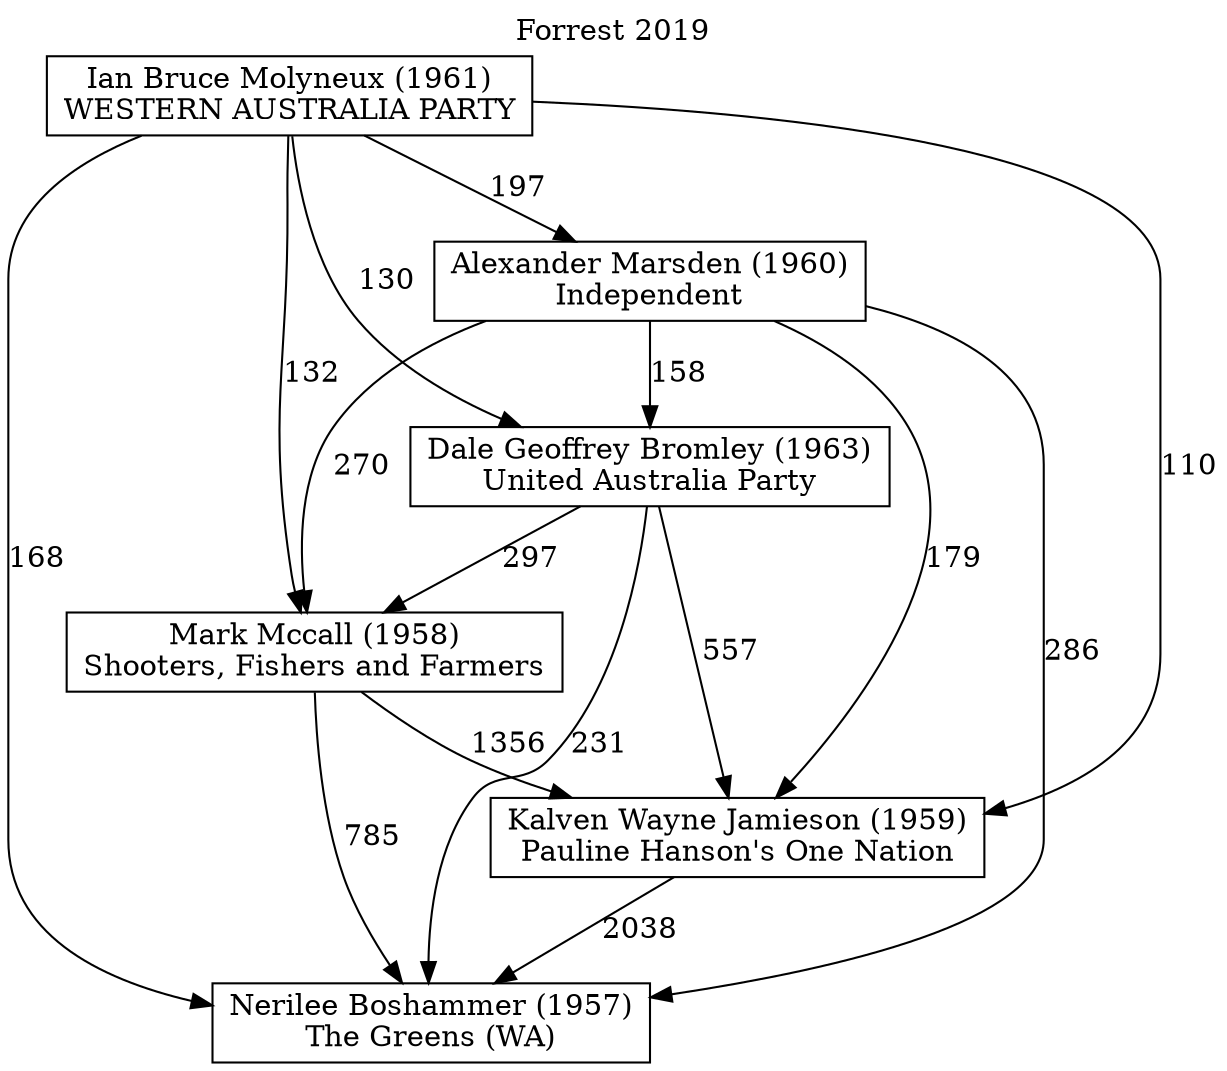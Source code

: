 // House preference flow
digraph "Nerilee Boshammer (1957)_Forrest_2019" {
	graph [label="Forrest 2019" labelloc=t mclimit=10]
	node [shape=box]
	"Nerilee Boshammer (1957)" [label="Nerilee Boshammer (1957)
The Greens (WA)"]
	"Kalven Wayne Jamieson (1959)" [label="Kalven Wayne Jamieson (1959)
Pauline Hanson's One Nation"]
	"Mark Mccall (1958)" [label="Mark Mccall (1958)
Shooters, Fishers and Farmers"]
	"Dale Geoffrey Bromley (1963)" [label="Dale Geoffrey Bromley (1963)
United Australia Party"]
	"Alexander Marsden (1960)" [label="Alexander Marsden (1960)
Independent"]
	"Ian Bruce Molyneux (1961)" [label="Ian Bruce Molyneux (1961)
WESTERN AUSTRALIA PARTY"]
	"Nerilee Boshammer (1957)" [label="Nerilee Boshammer (1957)
The Greens (WA)"]
	"Mark Mccall (1958)" [label="Mark Mccall (1958)
Shooters, Fishers and Farmers"]
	"Dale Geoffrey Bromley (1963)" [label="Dale Geoffrey Bromley (1963)
United Australia Party"]
	"Alexander Marsden (1960)" [label="Alexander Marsden (1960)
Independent"]
	"Ian Bruce Molyneux (1961)" [label="Ian Bruce Molyneux (1961)
WESTERN AUSTRALIA PARTY"]
	"Nerilee Boshammer (1957)" [label="Nerilee Boshammer (1957)
The Greens (WA)"]
	"Dale Geoffrey Bromley (1963)" [label="Dale Geoffrey Bromley (1963)
United Australia Party"]
	"Alexander Marsden (1960)" [label="Alexander Marsden (1960)
Independent"]
	"Ian Bruce Molyneux (1961)" [label="Ian Bruce Molyneux (1961)
WESTERN AUSTRALIA PARTY"]
	"Nerilee Boshammer (1957)" [label="Nerilee Boshammer (1957)
The Greens (WA)"]
	"Alexander Marsden (1960)" [label="Alexander Marsden (1960)
Independent"]
	"Ian Bruce Molyneux (1961)" [label="Ian Bruce Molyneux (1961)
WESTERN AUSTRALIA PARTY"]
	"Nerilee Boshammer (1957)" [label="Nerilee Boshammer (1957)
The Greens (WA)"]
	"Ian Bruce Molyneux (1961)" [label="Ian Bruce Molyneux (1961)
WESTERN AUSTRALIA PARTY"]
	"Ian Bruce Molyneux (1961)" [label="Ian Bruce Molyneux (1961)
WESTERN AUSTRALIA PARTY"]
	"Alexander Marsden (1960)" [label="Alexander Marsden (1960)
Independent"]
	"Ian Bruce Molyneux (1961)" [label="Ian Bruce Molyneux (1961)
WESTERN AUSTRALIA PARTY"]
	"Ian Bruce Molyneux (1961)" [label="Ian Bruce Molyneux (1961)
WESTERN AUSTRALIA PARTY"]
	"Dale Geoffrey Bromley (1963)" [label="Dale Geoffrey Bromley (1963)
United Australia Party"]
	"Alexander Marsden (1960)" [label="Alexander Marsden (1960)
Independent"]
	"Ian Bruce Molyneux (1961)" [label="Ian Bruce Molyneux (1961)
WESTERN AUSTRALIA PARTY"]
	"Dale Geoffrey Bromley (1963)" [label="Dale Geoffrey Bromley (1963)
United Australia Party"]
	"Ian Bruce Molyneux (1961)" [label="Ian Bruce Molyneux (1961)
WESTERN AUSTRALIA PARTY"]
	"Ian Bruce Molyneux (1961)" [label="Ian Bruce Molyneux (1961)
WESTERN AUSTRALIA PARTY"]
	"Alexander Marsden (1960)" [label="Alexander Marsden (1960)
Independent"]
	"Ian Bruce Molyneux (1961)" [label="Ian Bruce Molyneux (1961)
WESTERN AUSTRALIA PARTY"]
	"Ian Bruce Molyneux (1961)" [label="Ian Bruce Molyneux (1961)
WESTERN AUSTRALIA PARTY"]
	"Mark Mccall (1958)" [label="Mark Mccall (1958)
Shooters, Fishers and Farmers"]
	"Dale Geoffrey Bromley (1963)" [label="Dale Geoffrey Bromley (1963)
United Australia Party"]
	"Alexander Marsden (1960)" [label="Alexander Marsden (1960)
Independent"]
	"Ian Bruce Molyneux (1961)" [label="Ian Bruce Molyneux (1961)
WESTERN AUSTRALIA PARTY"]
	"Mark Mccall (1958)" [label="Mark Mccall (1958)
Shooters, Fishers and Farmers"]
	"Alexander Marsden (1960)" [label="Alexander Marsden (1960)
Independent"]
	"Ian Bruce Molyneux (1961)" [label="Ian Bruce Molyneux (1961)
WESTERN AUSTRALIA PARTY"]
	"Mark Mccall (1958)" [label="Mark Mccall (1958)
Shooters, Fishers and Farmers"]
	"Ian Bruce Molyneux (1961)" [label="Ian Bruce Molyneux (1961)
WESTERN AUSTRALIA PARTY"]
	"Ian Bruce Molyneux (1961)" [label="Ian Bruce Molyneux (1961)
WESTERN AUSTRALIA PARTY"]
	"Alexander Marsden (1960)" [label="Alexander Marsden (1960)
Independent"]
	"Ian Bruce Molyneux (1961)" [label="Ian Bruce Molyneux (1961)
WESTERN AUSTRALIA PARTY"]
	"Ian Bruce Molyneux (1961)" [label="Ian Bruce Molyneux (1961)
WESTERN AUSTRALIA PARTY"]
	"Dale Geoffrey Bromley (1963)" [label="Dale Geoffrey Bromley (1963)
United Australia Party"]
	"Alexander Marsden (1960)" [label="Alexander Marsden (1960)
Independent"]
	"Ian Bruce Molyneux (1961)" [label="Ian Bruce Molyneux (1961)
WESTERN AUSTRALIA PARTY"]
	"Dale Geoffrey Bromley (1963)" [label="Dale Geoffrey Bromley (1963)
United Australia Party"]
	"Ian Bruce Molyneux (1961)" [label="Ian Bruce Molyneux (1961)
WESTERN AUSTRALIA PARTY"]
	"Ian Bruce Molyneux (1961)" [label="Ian Bruce Molyneux (1961)
WESTERN AUSTRALIA PARTY"]
	"Alexander Marsden (1960)" [label="Alexander Marsden (1960)
Independent"]
	"Ian Bruce Molyneux (1961)" [label="Ian Bruce Molyneux (1961)
WESTERN AUSTRALIA PARTY"]
	"Ian Bruce Molyneux (1961)" [label="Ian Bruce Molyneux (1961)
WESTERN AUSTRALIA PARTY"]
	"Kalven Wayne Jamieson (1959)" [label="Kalven Wayne Jamieson (1959)
Pauline Hanson's One Nation"]
	"Mark Mccall (1958)" [label="Mark Mccall (1958)
Shooters, Fishers and Farmers"]
	"Dale Geoffrey Bromley (1963)" [label="Dale Geoffrey Bromley (1963)
United Australia Party"]
	"Alexander Marsden (1960)" [label="Alexander Marsden (1960)
Independent"]
	"Ian Bruce Molyneux (1961)" [label="Ian Bruce Molyneux (1961)
WESTERN AUSTRALIA PARTY"]
	"Kalven Wayne Jamieson (1959)" [label="Kalven Wayne Jamieson (1959)
Pauline Hanson's One Nation"]
	"Dale Geoffrey Bromley (1963)" [label="Dale Geoffrey Bromley (1963)
United Australia Party"]
	"Alexander Marsden (1960)" [label="Alexander Marsden (1960)
Independent"]
	"Ian Bruce Molyneux (1961)" [label="Ian Bruce Molyneux (1961)
WESTERN AUSTRALIA PARTY"]
	"Kalven Wayne Jamieson (1959)" [label="Kalven Wayne Jamieson (1959)
Pauline Hanson's One Nation"]
	"Alexander Marsden (1960)" [label="Alexander Marsden (1960)
Independent"]
	"Ian Bruce Molyneux (1961)" [label="Ian Bruce Molyneux (1961)
WESTERN AUSTRALIA PARTY"]
	"Kalven Wayne Jamieson (1959)" [label="Kalven Wayne Jamieson (1959)
Pauline Hanson's One Nation"]
	"Ian Bruce Molyneux (1961)" [label="Ian Bruce Molyneux (1961)
WESTERN AUSTRALIA PARTY"]
	"Ian Bruce Molyneux (1961)" [label="Ian Bruce Molyneux (1961)
WESTERN AUSTRALIA PARTY"]
	"Alexander Marsden (1960)" [label="Alexander Marsden (1960)
Independent"]
	"Ian Bruce Molyneux (1961)" [label="Ian Bruce Molyneux (1961)
WESTERN AUSTRALIA PARTY"]
	"Ian Bruce Molyneux (1961)" [label="Ian Bruce Molyneux (1961)
WESTERN AUSTRALIA PARTY"]
	"Dale Geoffrey Bromley (1963)" [label="Dale Geoffrey Bromley (1963)
United Australia Party"]
	"Alexander Marsden (1960)" [label="Alexander Marsden (1960)
Independent"]
	"Ian Bruce Molyneux (1961)" [label="Ian Bruce Molyneux (1961)
WESTERN AUSTRALIA PARTY"]
	"Dale Geoffrey Bromley (1963)" [label="Dale Geoffrey Bromley (1963)
United Australia Party"]
	"Ian Bruce Molyneux (1961)" [label="Ian Bruce Molyneux (1961)
WESTERN AUSTRALIA PARTY"]
	"Ian Bruce Molyneux (1961)" [label="Ian Bruce Molyneux (1961)
WESTERN AUSTRALIA PARTY"]
	"Alexander Marsden (1960)" [label="Alexander Marsden (1960)
Independent"]
	"Ian Bruce Molyneux (1961)" [label="Ian Bruce Molyneux (1961)
WESTERN AUSTRALIA PARTY"]
	"Ian Bruce Molyneux (1961)" [label="Ian Bruce Molyneux (1961)
WESTERN AUSTRALIA PARTY"]
	"Mark Mccall (1958)" [label="Mark Mccall (1958)
Shooters, Fishers and Farmers"]
	"Dale Geoffrey Bromley (1963)" [label="Dale Geoffrey Bromley (1963)
United Australia Party"]
	"Alexander Marsden (1960)" [label="Alexander Marsden (1960)
Independent"]
	"Ian Bruce Molyneux (1961)" [label="Ian Bruce Molyneux (1961)
WESTERN AUSTRALIA PARTY"]
	"Mark Mccall (1958)" [label="Mark Mccall (1958)
Shooters, Fishers and Farmers"]
	"Alexander Marsden (1960)" [label="Alexander Marsden (1960)
Independent"]
	"Ian Bruce Molyneux (1961)" [label="Ian Bruce Molyneux (1961)
WESTERN AUSTRALIA PARTY"]
	"Mark Mccall (1958)" [label="Mark Mccall (1958)
Shooters, Fishers and Farmers"]
	"Ian Bruce Molyneux (1961)" [label="Ian Bruce Molyneux (1961)
WESTERN AUSTRALIA PARTY"]
	"Ian Bruce Molyneux (1961)" [label="Ian Bruce Molyneux (1961)
WESTERN AUSTRALIA PARTY"]
	"Alexander Marsden (1960)" [label="Alexander Marsden (1960)
Independent"]
	"Ian Bruce Molyneux (1961)" [label="Ian Bruce Molyneux (1961)
WESTERN AUSTRALIA PARTY"]
	"Ian Bruce Molyneux (1961)" [label="Ian Bruce Molyneux (1961)
WESTERN AUSTRALIA PARTY"]
	"Dale Geoffrey Bromley (1963)" [label="Dale Geoffrey Bromley (1963)
United Australia Party"]
	"Alexander Marsden (1960)" [label="Alexander Marsden (1960)
Independent"]
	"Ian Bruce Molyneux (1961)" [label="Ian Bruce Molyneux (1961)
WESTERN AUSTRALIA PARTY"]
	"Dale Geoffrey Bromley (1963)" [label="Dale Geoffrey Bromley (1963)
United Australia Party"]
	"Ian Bruce Molyneux (1961)" [label="Ian Bruce Molyneux (1961)
WESTERN AUSTRALIA PARTY"]
	"Ian Bruce Molyneux (1961)" [label="Ian Bruce Molyneux (1961)
WESTERN AUSTRALIA PARTY"]
	"Alexander Marsden (1960)" [label="Alexander Marsden (1960)
Independent"]
	"Ian Bruce Molyneux (1961)" [label="Ian Bruce Molyneux (1961)
WESTERN AUSTRALIA PARTY"]
	"Ian Bruce Molyneux (1961)" [label="Ian Bruce Molyneux (1961)
WESTERN AUSTRALIA PARTY"]
	"Kalven Wayne Jamieson (1959)" -> "Nerilee Boshammer (1957)" [label=2038]
	"Mark Mccall (1958)" -> "Kalven Wayne Jamieson (1959)" [label=1356]
	"Dale Geoffrey Bromley (1963)" -> "Mark Mccall (1958)" [label=297]
	"Alexander Marsden (1960)" -> "Dale Geoffrey Bromley (1963)" [label=158]
	"Ian Bruce Molyneux (1961)" -> "Alexander Marsden (1960)" [label=197]
	"Mark Mccall (1958)" -> "Nerilee Boshammer (1957)" [label=785]
	"Dale Geoffrey Bromley (1963)" -> "Nerilee Boshammer (1957)" [label=231]
	"Alexander Marsden (1960)" -> "Nerilee Boshammer (1957)" [label=286]
	"Ian Bruce Molyneux (1961)" -> "Nerilee Boshammer (1957)" [label=168]
	"Ian Bruce Molyneux (1961)" -> "Dale Geoffrey Bromley (1963)" [label=130]
	"Alexander Marsden (1960)" -> "Mark Mccall (1958)" [label=270]
	"Ian Bruce Molyneux (1961)" -> "Mark Mccall (1958)" [label=132]
	"Dale Geoffrey Bromley (1963)" -> "Kalven Wayne Jamieson (1959)" [label=557]
	"Alexander Marsden (1960)" -> "Kalven Wayne Jamieson (1959)" [label=179]
	"Ian Bruce Molyneux (1961)" -> "Kalven Wayne Jamieson (1959)" [label=110]
}
